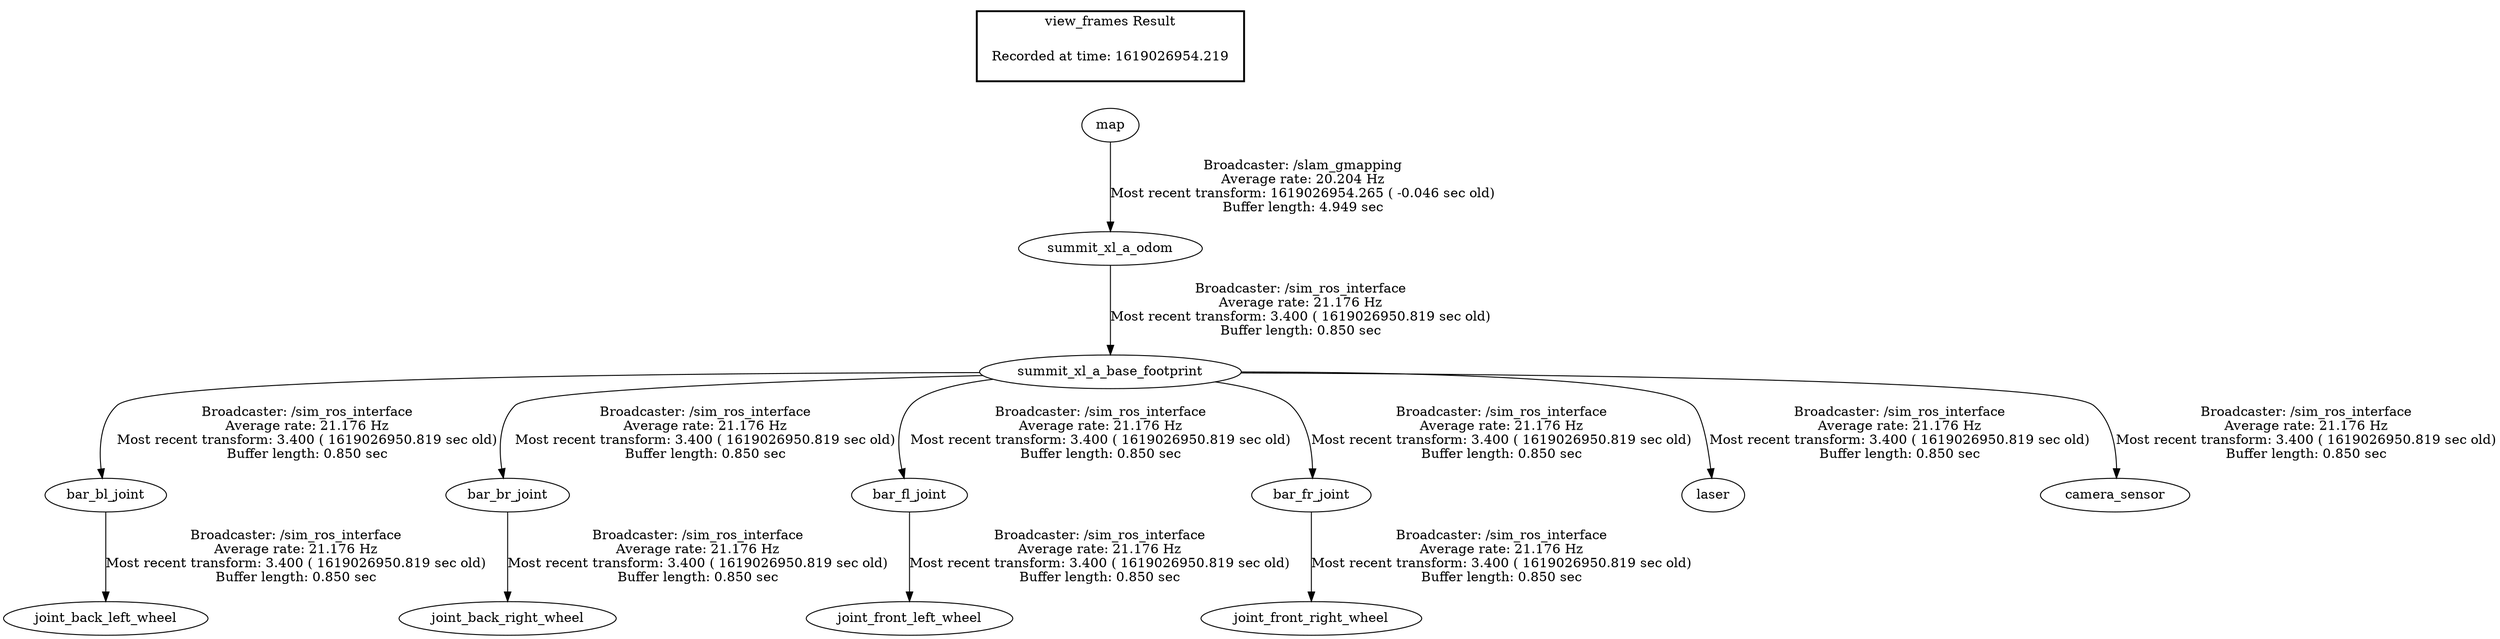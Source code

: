 digraph G {
"map" -> "summit_xl_a_odom"[label="Broadcaster: /slam_gmapping\nAverage rate: 20.204 Hz\nMost recent transform: 1619026954.265 ( -0.046 sec old)\nBuffer length: 4.949 sec\n"];
"summit_xl_a_odom" -> "summit_xl_a_base_footprint"[label="Broadcaster: /sim_ros_interface\nAverage rate: 21.176 Hz\nMost recent transform: 3.400 ( 1619026950.819 sec old)\nBuffer length: 0.850 sec\n"];
"summit_xl_a_base_footprint" -> "bar_bl_joint"[label="Broadcaster: /sim_ros_interface\nAverage rate: 21.176 Hz\nMost recent transform: 3.400 ( 1619026950.819 sec old)\nBuffer length: 0.850 sec\n"];
"summit_xl_a_base_footprint" -> "bar_br_joint"[label="Broadcaster: /sim_ros_interface\nAverage rate: 21.176 Hz\nMost recent transform: 3.400 ( 1619026950.819 sec old)\nBuffer length: 0.850 sec\n"];
"summit_xl_a_base_footprint" -> "bar_fl_joint"[label="Broadcaster: /sim_ros_interface\nAverage rate: 21.176 Hz\nMost recent transform: 3.400 ( 1619026950.819 sec old)\nBuffer length: 0.850 sec\n"];
"summit_xl_a_base_footprint" -> "bar_fr_joint"[label="Broadcaster: /sim_ros_interface\nAverage rate: 21.176 Hz\nMost recent transform: 3.400 ( 1619026950.819 sec old)\nBuffer length: 0.850 sec\n"];
"summit_xl_a_base_footprint" -> "laser"[label="Broadcaster: /sim_ros_interface\nAverage rate: 21.176 Hz\nMost recent transform: 3.400 ( 1619026950.819 sec old)\nBuffer length: 0.850 sec\n"];
"summit_xl_a_base_footprint" -> "camera_sensor"[label="Broadcaster: /sim_ros_interface\nAverage rate: 21.176 Hz\nMost recent transform: 3.400 ( 1619026950.819 sec old)\nBuffer length: 0.850 sec\n"];
"bar_bl_joint" -> "joint_back_left_wheel"[label="Broadcaster: /sim_ros_interface\nAverage rate: 21.176 Hz\nMost recent transform: 3.400 ( 1619026950.819 sec old)\nBuffer length: 0.850 sec\n"];
"bar_br_joint" -> "joint_back_right_wheel"[label="Broadcaster: /sim_ros_interface\nAverage rate: 21.176 Hz\nMost recent transform: 3.400 ( 1619026950.819 sec old)\nBuffer length: 0.850 sec\n"];
"bar_fl_joint" -> "joint_front_left_wheel"[label="Broadcaster: /sim_ros_interface\nAverage rate: 21.176 Hz\nMost recent transform: 3.400 ( 1619026950.819 sec old)\nBuffer length: 0.850 sec\n"];
"bar_fr_joint" -> "joint_front_right_wheel"[label="Broadcaster: /sim_ros_interface\nAverage rate: 21.176 Hz\nMost recent transform: 3.400 ( 1619026950.819 sec old)\nBuffer length: 0.850 sec\n"];
edge [style=invis];
 subgraph cluster_legend { style=bold; color=black; label ="view_frames Result";
"Recorded at time: 1619026954.219"[ shape=plaintext ] ;
 }->"map";
}